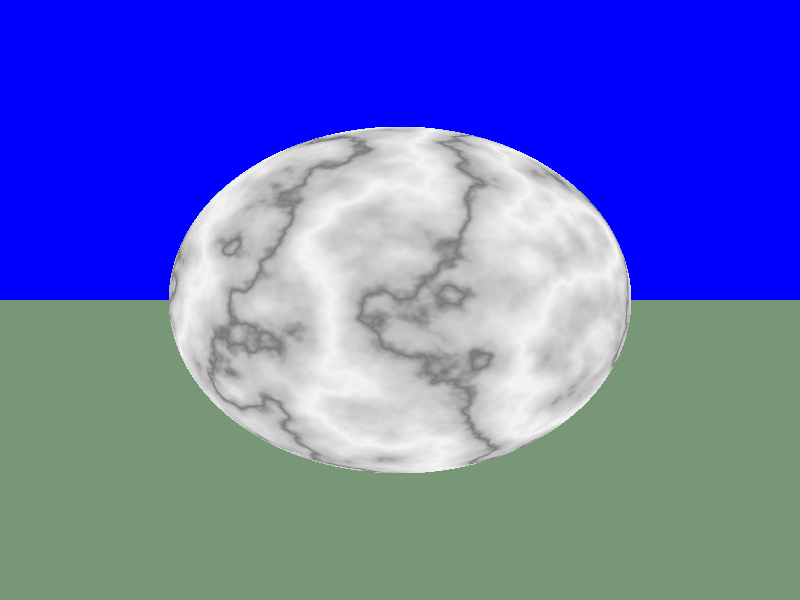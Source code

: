 

#include "colors.inc"
#include "textures.inc"

// basic camera line up on Z axis, looking at origin
#declare camLoc = <0,0,-1.8>;

camera {
     location camLoc
     up y
     right x
     direction z  // look towards +z
}

#declare plainBall = sphere { <0,0,0>, 0.5 };

object { plainBall
   texture { White_Marble
	scale <0.3, 0.3, 0.3>
   }
 }

plane { y, -0.51
   pigment {DarkGreen}
   finish {ambient 0.1 diffuse 0.5}
}

background { color Blue }

light_source { <-30,40, -40> color White }
